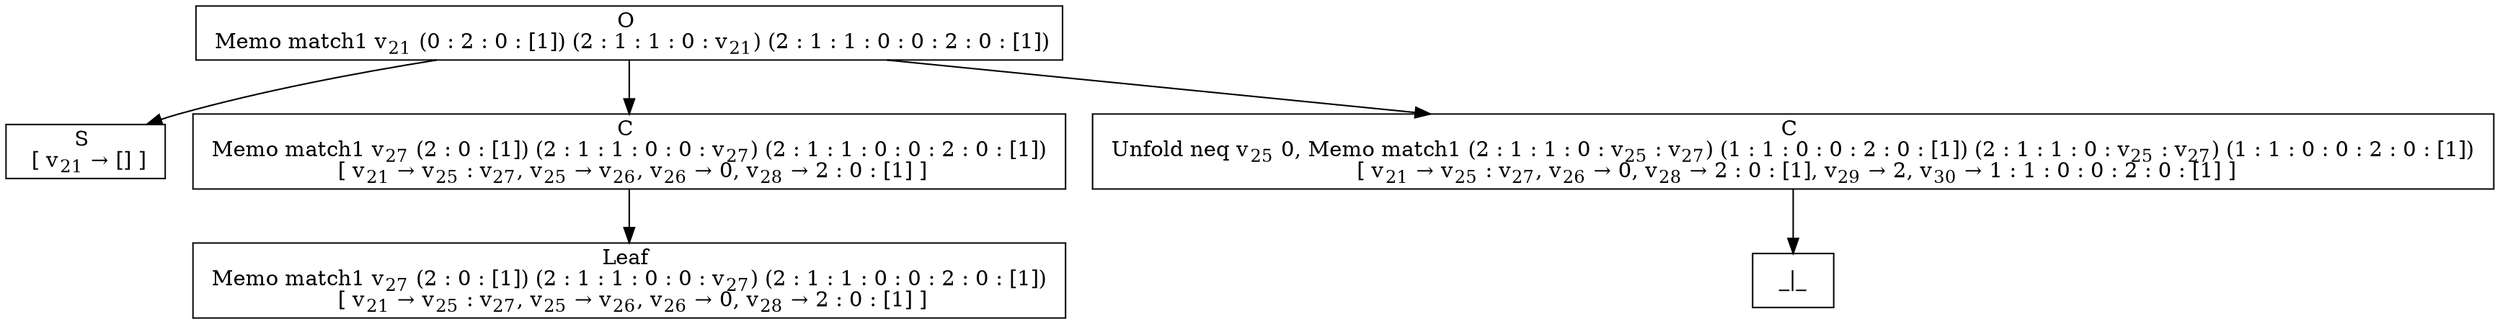 digraph {
    graph [rankdir=TB
          ,bgcolor=transparent];
    node [shape=box
         ,fillcolor=white
         ,style=filled];
    0 [label=<O <BR/> Memo match1 v<SUB>21</SUB> (0 : 2 : 0 : [1]) (2 : 1 : 1 : 0 : v<SUB>21</SUB>) (2 : 1 : 1 : 0 : 0 : 2 : 0 : [1])>];
    1 [label=<S <BR/>  [ v<SUB>21</SUB> &rarr; [] ] >];
    2 [label=<C <BR/> Memo match1 v<SUB>27</SUB> (2 : 0 : [1]) (2 : 1 : 1 : 0 : 0 : v<SUB>27</SUB>) (2 : 1 : 1 : 0 : 0 : 2 : 0 : [1]) <BR/>  [ v<SUB>21</SUB> &rarr; v<SUB>25</SUB> : v<SUB>27</SUB>, v<SUB>25</SUB> &rarr; v<SUB>26</SUB>, v<SUB>26</SUB> &rarr; 0, v<SUB>28</SUB> &rarr; 2 : 0 : [1] ] >];
    3 [label=<C <BR/> Unfold neq v<SUB>25</SUB> 0, Memo match1 (2 : 1 : 1 : 0 : v<SUB>25</SUB> : v<SUB>27</SUB>) (1 : 1 : 0 : 0 : 2 : 0 : [1]) (2 : 1 : 1 : 0 : v<SUB>25</SUB> : v<SUB>27</SUB>) (1 : 1 : 0 : 0 : 2 : 0 : [1]) <BR/>  [ v<SUB>21</SUB> &rarr; v<SUB>25</SUB> : v<SUB>27</SUB>, v<SUB>26</SUB> &rarr; 0, v<SUB>28</SUB> &rarr; 2 : 0 : [1], v<SUB>29</SUB> &rarr; 2, v<SUB>30</SUB> &rarr; 1 : 1 : 0 : 0 : 2 : 0 : [1] ] >];
    4 [label=<Leaf <BR/> Memo match1 v<SUB>27</SUB> (2 : 0 : [1]) (2 : 1 : 1 : 0 : 0 : v<SUB>27</SUB>) (2 : 1 : 1 : 0 : 0 : 2 : 0 : [1]) <BR/>  [ v<SUB>21</SUB> &rarr; v<SUB>25</SUB> : v<SUB>27</SUB>, v<SUB>25</SUB> &rarr; v<SUB>26</SUB>, v<SUB>26</SUB> &rarr; 0, v<SUB>28</SUB> &rarr; 2 : 0 : [1] ] >];
    5 [label=<_|_>];
    0 -> 1 [label=""];
    0 -> 2 [label=""];
    0 -> 3 [label=""];
    2 -> 4 [label=""];
    3 -> 5 [label=""];
}